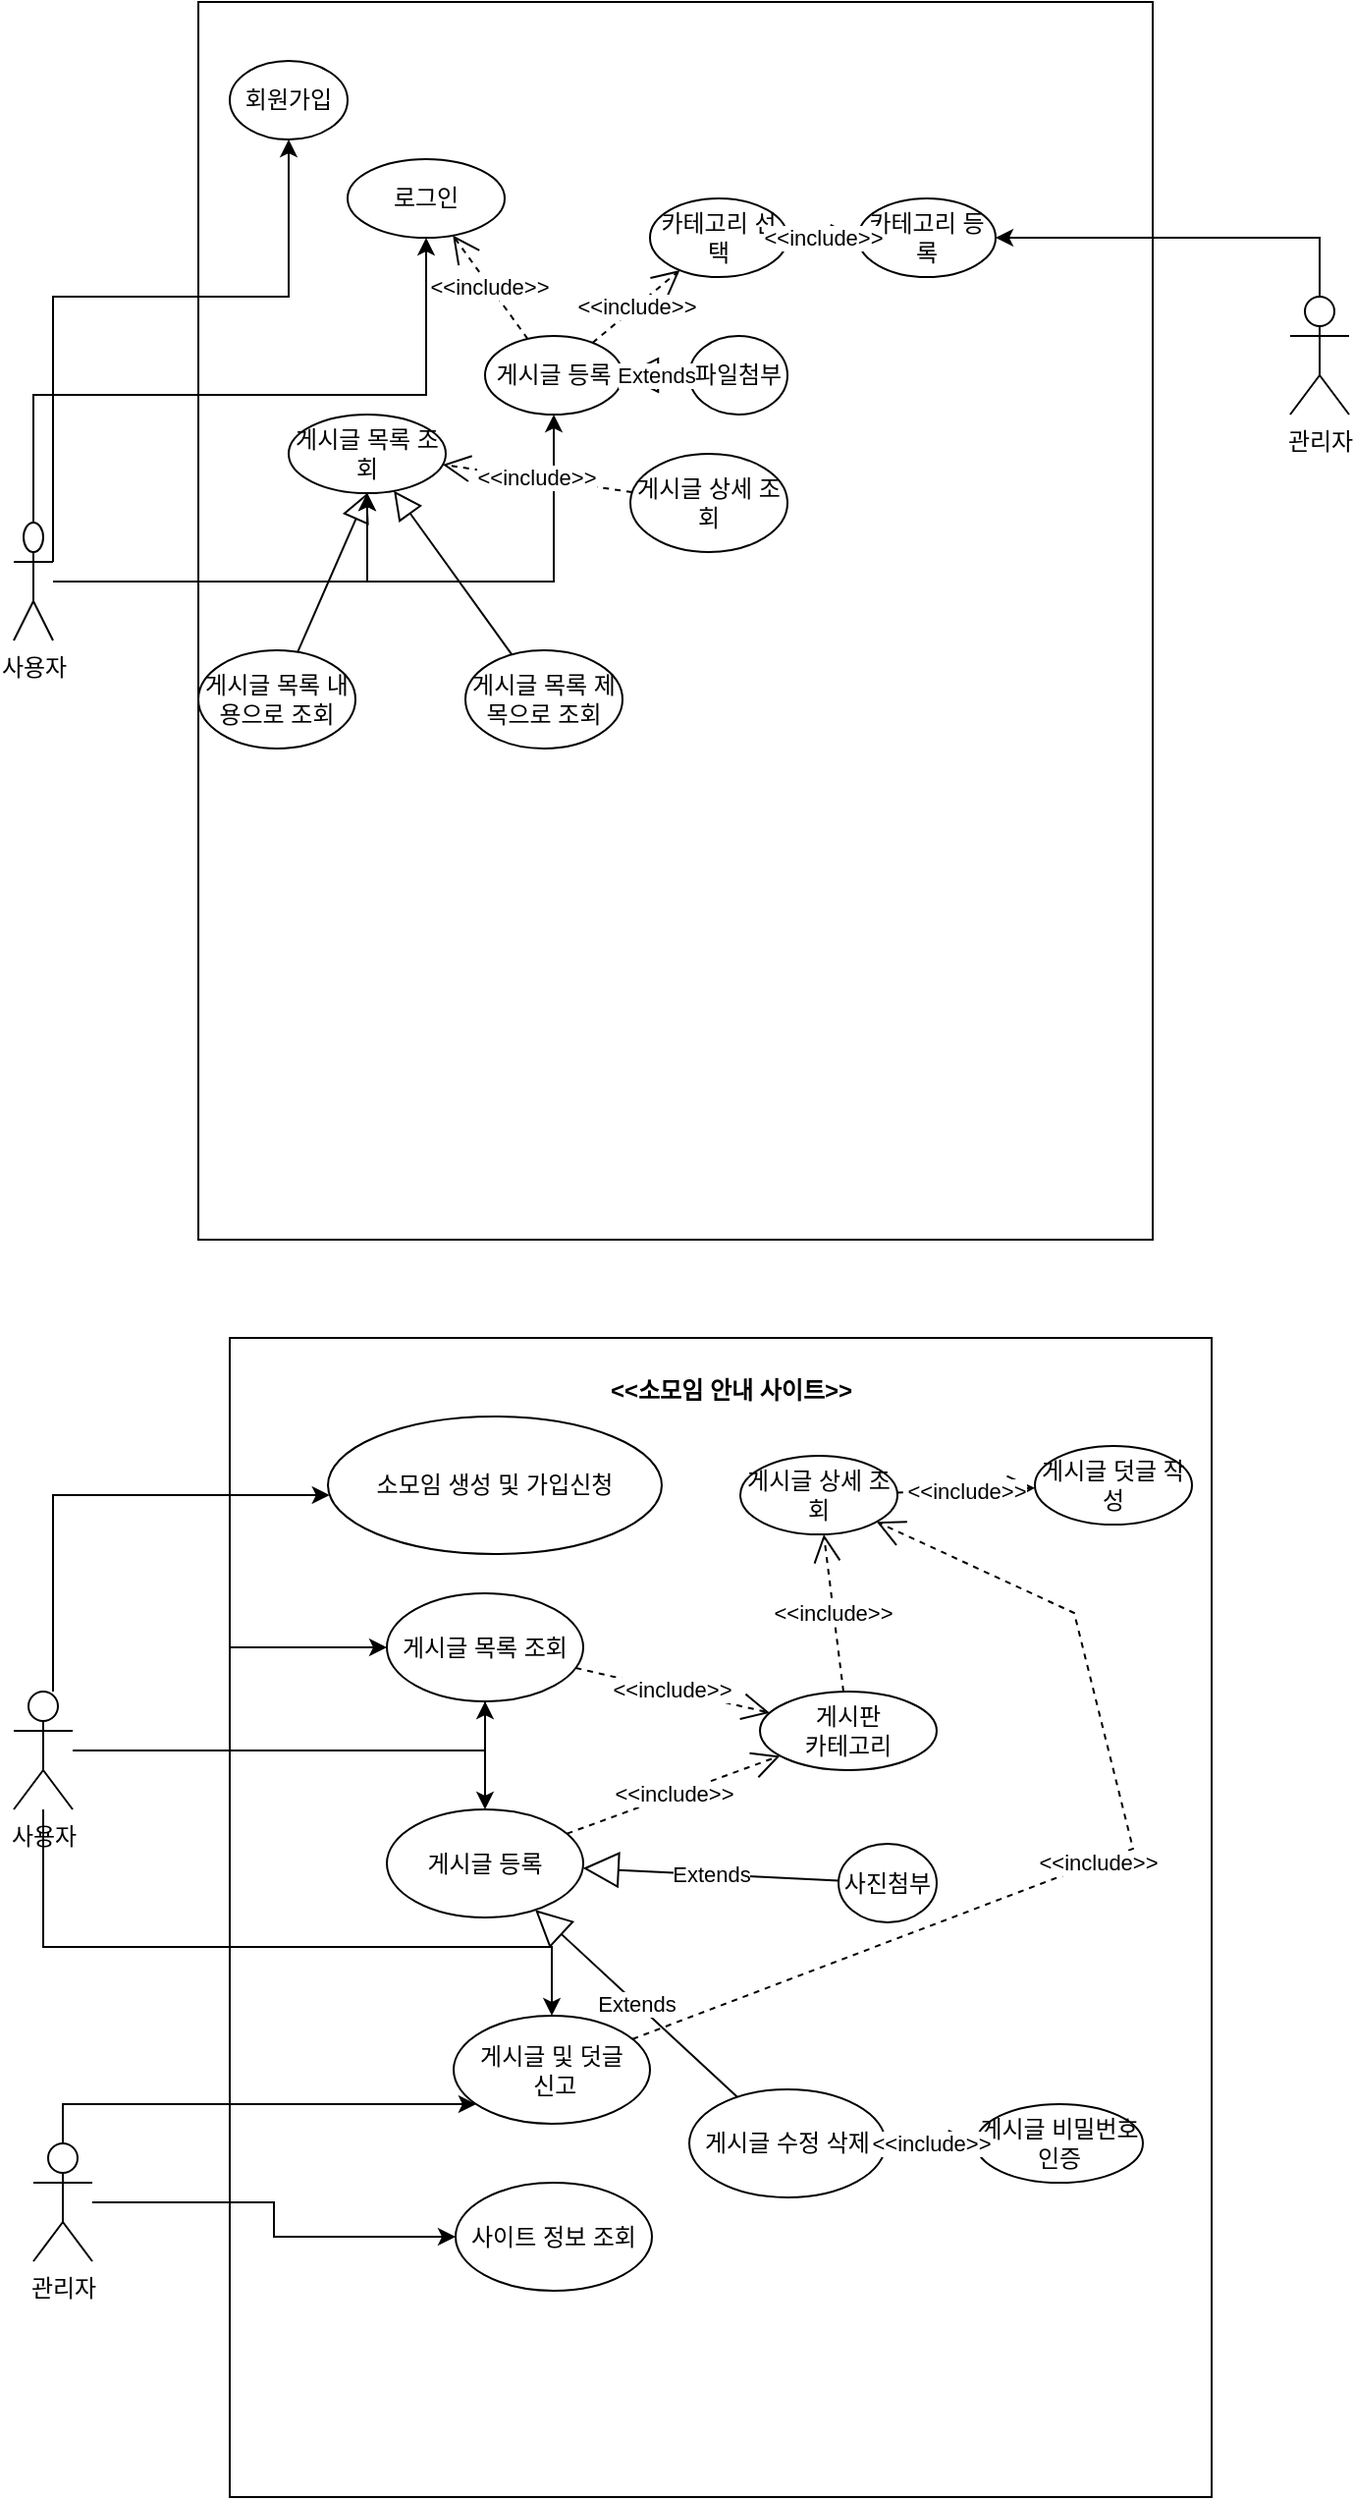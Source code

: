 <mxfile version="21.8.2" type="device">
  <diagram id="kdgym5cn53uMd9MG-O6n" name="페이지-1">
    <mxGraphModel dx="629" dy="763" grid="1" gridSize="10" guides="1" tooltips="1" connect="1" arrows="1" fold="1" page="1" pageScale="1" pageWidth="827" pageHeight="1169" math="0" shadow="0">
      <root>
        <mxCell id="0" />
        <mxCell id="1" parent="0" />
        <mxCell id="oU6WFlJIATG81_fJxBZP-35" value="" style="html=1;whiteSpace=wrap;" vertex="1" parent="1">
          <mxGeometry x="154" y="260" width="486" height="630" as="geometry" />
        </mxCell>
        <mxCell id="oU6WFlJIATG81_fJxBZP-47" style="edgeStyle=orthogonalEdgeStyle;rounded=0;orthogonalLoop=1;jettySize=auto;html=1;exitX=1;exitY=0.333;exitDx=0;exitDy=0;exitPerimeter=0;" edge="1" parent="1" source="oU6WFlJIATG81_fJxBZP-36" target="oU6WFlJIATG81_fJxBZP-38">
          <mxGeometry relative="1" as="geometry">
            <Array as="points">
              <mxPoint x="80" y="410" />
              <mxPoint x="200" y="410" />
            </Array>
          </mxGeometry>
        </mxCell>
        <mxCell id="oU6WFlJIATG81_fJxBZP-49" style="edgeStyle=orthogonalEdgeStyle;rounded=0;orthogonalLoop=1;jettySize=auto;html=1;" edge="1" parent="1" source="oU6WFlJIATG81_fJxBZP-36" target="oU6WFlJIATG81_fJxBZP-43">
          <mxGeometry relative="1" as="geometry" />
        </mxCell>
        <mxCell id="oU6WFlJIATG81_fJxBZP-50" style="edgeStyle=orthogonalEdgeStyle;rounded=0;orthogonalLoop=1;jettySize=auto;html=1;" edge="1" parent="1" source="oU6WFlJIATG81_fJxBZP-36" target="oU6WFlJIATG81_fJxBZP-45">
          <mxGeometry relative="1" as="geometry" />
        </mxCell>
        <mxCell id="oU6WFlJIATG81_fJxBZP-61" style="edgeStyle=orthogonalEdgeStyle;rounded=0;orthogonalLoop=1;jettySize=auto;html=1;" edge="1" parent="1" source="oU6WFlJIATG81_fJxBZP-36" target="oU6WFlJIATG81_fJxBZP-44">
          <mxGeometry relative="1" as="geometry">
            <Array as="points">
              <mxPoint x="70" y="460" />
              <mxPoint x="270" y="460" />
            </Array>
          </mxGeometry>
        </mxCell>
        <mxCell id="oU6WFlJIATG81_fJxBZP-36" value="사용자&lt;br&gt;" style="shape=umlActor;verticalLabelPosition=bottom;verticalAlign=top;html=1;" vertex="1" parent="1">
          <mxGeometry x="60" y="525" width="20" height="60" as="geometry" />
        </mxCell>
        <mxCell id="oU6WFlJIATG81_fJxBZP-66" style="edgeStyle=orthogonalEdgeStyle;rounded=0;orthogonalLoop=1;jettySize=auto;html=1;" edge="1" parent="1" source="oU6WFlJIATG81_fJxBZP-37" target="oU6WFlJIATG81_fJxBZP-58">
          <mxGeometry relative="1" as="geometry">
            <Array as="points">
              <mxPoint x="725" y="380" />
            </Array>
          </mxGeometry>
        </mxCell>
        <mxCell id="oU6WFlJIATG81_fJxBZP-37" value="관리자&lt;br&gt;" style="shape=umlActor;verticalLabelPosition=bottom;verticalAlign=top;html=1;" vertex="1" parent="1">
          <mxGeometry x="710" y="410" width="30" height="60" as="geometry" />
        </mxCell>
        <mxCell id="oU6WFlJIATG81_fJxBZP-38" value="회원가입" style="ellipse;whiteSpace=wrap;html=1;" vertex="1" parent="1">
          <mxGeometry x="170" y="290" width="60" height="40" as="geometry" />
        </mxCell>
        <mxCell id="oU6WFlJIATG81_fJxBZP-43" value="게시글 등록" style="ellipse;whiteSpace=wrap;html=1;" vertex="1" parent="1">
          <mxGeometry x="300" y="430" width="70" height="40" as="geometry" />
        </mxCell>
        <mxCell id="oU6WFlJIATG81_fJxBZP-44" value="로그인" style="ellipse;whiteSpace=wrap;html=1;" vertex="1" parent="1">
          <mxGeometry x="230" y="340" width="80" height="40" as="geometry" />
        </mxCell>
        <mxCell id="oU6WFlJIATG81_fJxBZP-46" value="게시글 상세 조회" style="ellipse;whiteSpace=wrap;html=1;" vertex="1" parent="1">
          <mxGeometry x="374" y="490" width="80" height="50" as="geometry" />
        </mxCell>
        <mxCell id="oU6WFlJIATG81_fJxBZP-51" value="&amp;lt;&amp;lt;include&amp;gt;&amp;gt;" style="endArrow=open;endSize=12;dashed=1;html=1;rounded=0;" edge="1" parent="1" source="oU6WFlJIATG81_fJxBZP-46" target="oU6WFlJIATG81_fJxBZP-45">
          <mxGeometry width="160" relative="1" as="geometry">
            <mxPoint x="240" y="840" as="sourcePoint" />
            <mxPoint x="400" y="840" as="targetPoint" />
          </mxGeometry>
        </mxCell>
        <mxCell id="oU6WFlJIATG81_fJxBZP-53" value="&amp;lt;&amp;lt;include&amp;gt;&amp;gt;" style="endArrow=open;endSize=12;dashed=1;html=1;rounded=0;" edge="1" parent="1" source="oU6WFlJIATG81_fJxBZP-43" target="oU6WFlJIATG81_fJxBZP-44">
          <mxGeometry x="0.013" width="160" relative="1" as="geometry">
            <mxPoint x="440" y="531" as="sourcePoint" />
            <mxPoint x="356" y="549" as="targetPoint" />
            <mxPoint as="offset" />
          </mxGeometry>
        </mxCell>
        <mxCell id="oU6WFlJIATG81_fJxBZP-54" value="카테고리 선택" style="ellipse;whiteSpace=wrap;html=1;" vertex="1" parent="1">
          <mxGeometry x="384" y="360" width="70" height="40" as="geometry" />
        </mxCell>
        <mxCell id="oU6WFlJIATG81_fJxBZP-55" value="&amp;lt;&amp;lt;include&amp;gt;&amp;gt;" style="endArrow=open;endSize=12;dashed=1;html=1;rounded=0;" edge="1" parent="1" source="oU6WFlJIATG81_fJxBZP-43" target="oU6WFlJIATG81_fJxBZP-54">
          <mxGeometry x="0.013" width="160" relative="1" as="geometry">
            <mxPoint x="332" y="441" as="sourcePoint" />
            <mxPoint x="294" y="389" as="targetPoint" />
            <mxPoint as="offset" />
          </mxGeometry>
        </mxCell>
        <mxCell id="oU6WFlJIATG81_fJxBZP-56" value="파일첨부" style="ellipse;whiteSpace=wrap;html=1;" vertex="1" parent="1">
          <mxGeometry x="404" y="430" width="50" height="40" as="geometry" />
        </mxCell>
        <mxCell id="oU6WFlJIATG81_fJxBZP-57" value="Extends" style="endArrow=block;endSize=16;endFill=0;html=1;rounded=0;" edge="1" parent="1" source="oU6WFlJIATG81_fJxBZP-56" target="oU6WFlJIATG81_fJxBZP-43">
          <mxGeometry width="160" relative="1" as="geometry">
            <mxPoint x="210" y="630" as="sourcePoint" />
            <mxPoint x="370" y="630" as="targetPoint" />
          </mxGeometry>
        </mxCell>
        <mxCell id="oU6WFlJIATG81_fJxBZP-58" value="카테고리 등록" style="ellipse;whiteSpace=wrap;html=1;" vertex="1" parent="1">
          <mxGeometry x="490" y="360" width="70" height="40" as="geometry" />
        </mxCell>
        <mxCell id="oU6WFlJIATG81_fJxBZP-59" value="&amp;lt;&amp;lt;include&amp;gt;&amp;gt;" style="endArrow=open;endSize=12;dashed=1;html=1;rounded=0;" edge="1" parent="1" source="oU6WFlJIATG81_fJxBZP-54" target="oU6WFlJIATG81_fJxBZP-58">
          <mxGeometry x="0.013" width="160" relative="1" as="geometry">
            <mxPoint x="365" y="444" as="sourcePoint" />
            <mxPoint x="409" y="406" as="targetPoint" />
            <mxPoint as="offset" />
          </mxGeometry>
        </mxCell>
        <mxCell id="oU6WFlJIATG81_fJxBZP-60" value="" style="edgeStyle=orthogonalEdgeStyle;rounded=0;orthogonalLoop=1;jettySize=auto;html=1;" edge="1" parent="1" source="oU6WFlJIATG81_fJxBZP-36" target="oU6WFlJIATG81_fJxBZP-45">
          <mxGeometry relative="1" as="geometry">
            <mxPoint x="80" y="555" as="sourcePoint" />
            <mxPoint x="270" y="380" as="targetPoint" />
          </mxGeometry>
        </mxCell>
        <mxCell id="oU6WFlJIATG81_fJxBZP-45" value="게시글 목록 조회" style="ellipse;whiteSpace=wrap;html=1;" vertex="1" parent="1">
          <mxGeometry x="200" y="470" width="80" height="40" as="geometry" />
        </mxCell>
        <mxCell id="oU6WFlJIATG81_fJxBZP-62" value="게시글 목록 제목으로 조회" style="ellipse;whiteSpace=wrap;html=1;" vertex="1" parent="1">
          <mxGeometry x="290" y="590" width="80" height="50" as="geometry" />
        </mxCell>
        <mxCell id="oU6WFlJIATG81_fJxBZP-63" value="게시글 목록 내용으로 조회" style="ellipse;whiteSpace=wrap;html=1;" vertex="1" parent="1">
          <mxGeometry x="154" y="590" width="80" height="50" as="geometry" />
        </mxCell>
        <mxCell id="oU6WFlJIATG81_fJxBZP-64" value="" style="endArrow=block;endFill=0;endSize=12;html=1;rounded=0;entryX=0.5;entryY=1;entryDx=0;entryDy=0;" edge="1" parent="1" source="oU6WFlJIATG81_fJxBZP-63" target="oU6WFlJIATG81_fJxBZP-45">
          <mxGeometry width="160" relative="1" as="geometry">
            <mxPoint x="290" y="580" as="sourcePoint" />
            <mxPoint x="450" y="580" as="targetPoint" />
          </mxGeometry>
        </mxCell>
        <mxCell id="oU6WFlJIATG81_fJxBZP-65" value="" style="endArrow=block;endFill=0;endSize=12;html=1;rounded=0;" edge="1" parent="1" source="oU6WFlJIATG81_fJxBZP-62" target="oU6WFlJIATG81_fJxBZP-45">
          <mxGeometry width="160" relative="1" as="geometry">
            <mxPoint x="215" y="601" as="sourcePoint" />
            <mxPoint x="250" y="520" as="targetPoint" />
          </mxGeometry>
        </mxCell>
        <mxCell id="oU6WFlJIATG81_fJxBZP-68" value="&lt;p&gt;&lt;br&gt;&lt;/p&gt;" style="html=1;whiteSpace=wrap;" vertex="1" parent="1">
          <mxGeometry x="170" y="940" width="500" height="590" as="geometry" />
        </mxCell>
        <mxCell id="oU6WFlJIATG81_fJxBZP-85" style="edgeStyle=orthogonalEdgeStyle;rounded=0;orthogonalLoop=1;jettySize=auto;html=1;" edge="1" parent="1" source="oU6WFlJIATG81_fJxBZP-69" target="oU6WFlJIATG81_fJxBZP-78">
          <mxGeometry relative="1" as="geometry">
            <Array as="points">
              <mxPoint x="80" y="1020" />
            </Array>
          </mxGeometry>
        </mxCell>
        <mxCell id="oU6WFlJIATG81_fJxBZP-87" style="edgeStyle=orthogonalEdgeStyle;rounded=0;orthogonalLoop=1;jettySize=auto;html=1;" edge="1" parent="1" source="oU6WFlJIATG81_fJxBZP-82" target="oU6WFlJIATG81_fJxBZP-74">
          <mxGeometry relative="1" as="geometry" />
        </mxCell>
        <mxCell id="oU6WFlJIATG81_fJxBZP-88" style="edgeStyle=orthogonalEdgeStyle;rounded=0;orthogonalLoop=1;jettySize=auto;html=1;" edge="1" parent="1" source="oU6WFlJIATG81_fJxBZP-69" target="oU6WFlJIATG81_fJxBZP-75">
          <mxGeometry relative="1" as="geometry">
            <Array as="points">
              <mxPoint x="75" y="1250" />
              <mxPoint x="334" y="1250" />
            </Array>
          </mxGeometry>
        </mxCell>
        <mxCell id="oU6WFlJIATG81_fJxBZP-89" style="edgeStyle=orthogonalEdgeStyle;rounded=0;orthogonalLoop=1;jettySize=auto;html=1;" edge="1" parent="1" source="oU6WFlJIATG81_fJxBZP-69" target="oU6WFlJIATG81_fJxBZP-82">
          <mxGeometry relative="1" as="geometry">
            <Array as="points">
              <mxPoint x="300" y="1150" />
            </Array>
          </mxGeometry>
        </mxCell>
        <mxCell id="oU6WFlJIATG81_fJxBZP-69" value="사용자&lt;br&gt;" style="shape=umlActor;verticalLabelPosition=bottom;verticalAlign=top;html=1;" vertex="1" parent="1">
          <mxGeometry x="60" y="1120" width="30" height="60" as="geometry" />
        </mxCell>
        <mxCell id="oU6WFlJIATG81_fJxBZP-90" style="edgeStyle=orthogonalEdgeStyle;rounded=0;orthogonalLoop=1;jettySize=auto;html=1;" edge="1" parent="1" source="oU6WFlJIATG81_fJxBZP-72" target="oU6WFlJIATG81_fJxBZP-84">
          <mxGeometry relative="1" as="geometry" />
        </mxCell>
        <mxCell id="oU6WFlJIATG81_fJxBZP-91" style="edgeStyle=orthogonalEdgeStyle;rounded=0;orthogonalLoop=1;jettySize=auto;html=1;" edge="1" parent="1" source="oU6WFlJIATG81_fJxBZP-72" target="oU6WFlJIATG81_fJxBZP-75">
          <mxGeometry relative="1" as="geometry">
            <Array as="points">
              <mxPoint x="85" y="1330" />
            </Array>
          </mxGeometry>
        </mxCell>
        <mxCell id="oU6WFlJIATG81_fJxBZP-72" value="관리자" style="shape=umlActor;verticalLabelPosition=bottom;verticalAlign=top;html=1;" vertex="1" parent="1">
          <mxGeometry x="70" y="1350" width="30" height="60" as="geometry" />
        </mxCell>
        <mxCell id="oU6WFlJIATG81_fJxBZP-74" value="게시글 등록" style="ellipse;whiteSpace=wrap;html=1;" vertex="1" parent="1">
          <mxGeometry x="250" y="1180" width="100" height="55" as="geometry" />
        </mxCell>
        <mxCell id="oU6WFlJIATG81_fJxBZP-75" value="게시글 및 덧글&lt;br&gt;&amp;nbsp;신고" style="ellipse;whiteSpace=wrap;html=1;" vertex="1" parent="1">
          <mxGeometry x="284" y="1285" width="100" height="55" as="geometry" />
        </mxCell>
        <mxCell id="oU6WFlJIATG81_fJxBZP-76" value="게시판&lt;br&gt;카테고리" style="ellipse;whiteSpace=wrap;html=1;" vertex="1" parent="1">
          <mxGeometry x="440" y="1120" width="90" height="40" as="geometry" />
        </mxCell>
        <mxCell id="oU6WFlJIATG81_fJxBZP-78" value="소모임 생성 및 가입신청" style="ellipse;whiteSpace=wrap;html=1;" vertex="1" parent="1">
          <mxGeometry x="220" y="980" width="170" height="70" as="geometry" />
        </mxCell>
        <mxCell id="oU6WFlJIATG81_fJxBZP-80" value="사진첨부" style="ellipse;whiteSpace=wrap;html=1;" vertex="1" parent="1">
          <mxGeometry x="480" y="1197.5" width="50" height="40" as="geometry" />
        </mxCell>
        <mxCell id="oU6WFlJIATG81_fJxBZP-81" value="게시글 상세 조회" style="ellipse;whiteSpace=wrap;html=1;" vertex="1" parent="1">
          <mxGeometry x="430" y="1000" width="80" height="40" as="geometry" />
        </mxCell>
        <mxCell id="oU6WFlJIATG81_fJxBZP-83" value="게시글 덧글 작성" style="ellipse;whiteSpace=wrap;html=1;" vertex="1" parent="1">
          <mxGeometry x="580" y="995" width="80" height="40" as="geometry" />
        </mxCell>
        <mxCell id="oU6WFlJIATG81_fJxBZP-84" value="사이트 정보 조회" style="ellipse;whiteSpace=wrap;html=1;" vertex="1" parent="1">
          <mxGeometry x="285" y="1370" width="100" height="55" as="geometry" />
        </mxCell>
        <mxCell id="oU6WFlJIATG81_fJxBZP-92" value="&amp;lt;&amp;lt;include&amp;gt;&amp;gt;" style="endArrow=open;endSize=12;dashed=1;html=1;rounded=0;" edge="1" parent="1" source="oU6WFlJIATG81_fJxBZP-74" target="oU6WFlJIATG81_fJxBZP-76">
          <mxGeometry width="160" relative="1" as="geometry">
            <mxPoint x="385" y="520" as="sourcePoint" />
            <mxPoint x="288" y="506" as="targetPoint" />
          </mxGeometry>
        </mxCell>
        <mxCell id="oU6WFlJIATG81_fJxBZP-93" value="Extends" style="endArrow=block;endSize=16;endFill=0;html=1;rounded=0;" edge="1" parent="1" source="oU6WFlJIATG81_fJxBZP-80" target="oU6WFlJIATG81_fJxBZP-74">
          <mxGeometry width="160" relative="1" as="geometry">
            <mxPoint x="310" y="1270" as="sourcePoint" />
            <mxPoint x="470" y="1270" as="targetPoint" />
          </mxGeometry>
        </mxCell>
        <mxCell id="oU6WFlJIATG81_fJxBZP-94" value="&amp;lt;&amp;lt;include&amp;gt;&amp;gt;" style="endArrow=open;endSize=12;dashed=1;html=1;rounded=0;" edge="1" parent="1" source="oU6WFlJIATG81_fJxBZP-82" target="oU6WFlJIATG81_fJxBZP-76">
          <mxGeometry width="160" relative="1" as="geometry">
            <mxPoint x="426" y="1143" as="sourcePoint" />
            <mxPoint x="455" y="1181" as="targetPoint" />
          </mxGeometry>
        </mxCell>
        <mxCell id="oU6WFlJIATG81_fJxBZP-95" value="&amp;lt;&amp;lt;include&amp;gt;&amp;gt;" style="endArrow=open;endSize=12;dashed=1;html=1;rounded=0;" edge="1" parent="1" source="oU6WFlJIATG81_fJxBZP-76" target="oU6WFlJIATG81_fJxBZP-81">
          <mxGeometry width="160" relative="1" as="geometry">
            <mxPoint x="359" y="1209" as="sourcePoint" />
            <mxPoint x="466" y="1195" as="targetPoint" />
          </mxGeometry>
        </mxCell>
        <mxCell id="oU6WFlJIATG81_fJxBZP-96" value="&amp;lt;&amp;lt;include&amp;gt;&amp;gt;" style="endArrow=open;endSize=12;dashed=1;html=1;rounded=0;" edge="1" parent="1" source="oU6WFlJIATG81_fJxBZP-81" target="oU6WFlJIATG81_fJxBZP-83">
          <mxGeometry width="160" relative="1" as="geometry">
            <mxPoint x="369" y="1219" as="sourcePoint" />
            <mxPoint x="476" y="1205" as="targetPoint" />
          </mxGeometry>
        </mxCell>
        <mxCell id="oU6WFlJIATG81_fJxBZP-97" value="" style="edgeStyle=orthogonalEdgeStyle;rounded=0;orthogonalLoop=1;jettySize=auto;html=1;" edge="1" parent="1" source="oU6WFlJIATG81_fJxBZP-69" target="oU6WFlJIATG81_fJxBZP-82">
          <mxGeometry relative="1" as="geometry">
            <mxPoint x="90" y="1150" as="sourcePoint" />
            <mxPoint x="300" y="1105" as="targetPoint" />
          </mxGeometry>
        </mxCell>
        <mxCell id="oU6WFlJIATG81_fJxBZP-82" value="게시글 목록 조회" style="ellipse;whiteSpace=wrap;html=1;" vertex="1" parent="1">
          <mxGeometry x="250" y="1070" width="100" height="55" as="geometry" />
        </mxCell>
        <mxCell id="oU6WFlJIATG81_fJxBZP-98" value="게시글 수정 삭제" style="ellipse;whiteSpace=wrap;html=1;" vertex="1" parent="1">
          <mxGeometry x="404" y="1322.5" width="100" height="55" as="geometry" />
        </mxCell>
        <mxCell id="oU6WFlJIATG81_fJxBZP-99" value="Extends" style="endArrow=block;endSize=16;endFill=0;html=1;rounded=0;" edge="1" parent="1" source="oU6WFlJIATG81_fJxBZP-98" target="oU6WFlJIATG81_fJxBZP-74">
          <mxGeometry width="160" relative="1" as="geometry">
            <mxPoint x="350" y="1380" as="sourcePoint" />
            <mxPoint x="510" y="1380" as="targetPoint" />
          </mxGeometry>
        </mxCell>
        <mxCell id="oU6WFlJIATG81_fJxBZP-101" value="게시글 비밀번호 인증" style="ellipse;whiteSpace=wrap;html=1;" vertex="1" parent="1">
          <mxGeometry x="550" y="1330" width="85" height="40" as="geometry" />
        </mxCell>
        <mxCell id="oU6WFlJIATG81_fJxBZP-102" value="&amp;lt;&amp;lt;include&amp;gt;&amp;gt;" style="endArrow=open;endSize=12;dashed=1;html=1;rounded=0;" edge="1" parent="1" source="oU6WFlJIATG81_fJxBZP-98" target="oU6WFlJIATG81_fJxBZP-101">
          <mxGeometry width="160" relative="1" as="geometry">
            <mxPoint x="356" y="1207" as="sourcePoint" />
            <mxPoint x="465" y="1180" as="targetPoint" />
          </mxGeometry>
        </mxCell>
        <mxCell id="oU6WFlJIATG81_fJxBZP-103" value="&amp;lt;&amp;lt;include&amp;gt;&amp;gt;" style="endArrow=open;endSize=12;dashed=1;html=1;rounded=0;" edge="1" parent="1" source="oU6WFlJIATG81_fJxBZP-75" target="oU6WFlJIATG81_fJxBZP-81">
          <mxGeometry width="160" relative="1" as="geometry">
            <mxPoint x="493" y="1130" as="sourcePoint" />
            <mxPoint x="482" y="1050" as="targetPoint" />
            <Array as="points">
              <mxPoint x="630" y="1200" />
              <mxPoint x="600" y="1080" />
            </Array>
          </mxGeometry>
        </mxCell>
        <mxCell id="oU6WFlJIATG81_fJxBZP-104" value="&amp;lt;&amp;lt;소모임 안내 사이트&amp;gt;&amp;gt;" style="text;align=center;fontStyle=1;verticalAlign=middle;spacingLeft=3;spacingRight=3;strokeColor=none;rotatable=0;points=[[0,0.5],[1,0.5]];portConstraint=eastwest;html=1;" vertex="1" parent="1">
          <mxGeometry x="385" y="954" width="80" height="26" as="geometry" />
        </mxCell>
      </root>
    </mxGraphModel>
  </diagram>
</mxfile>
